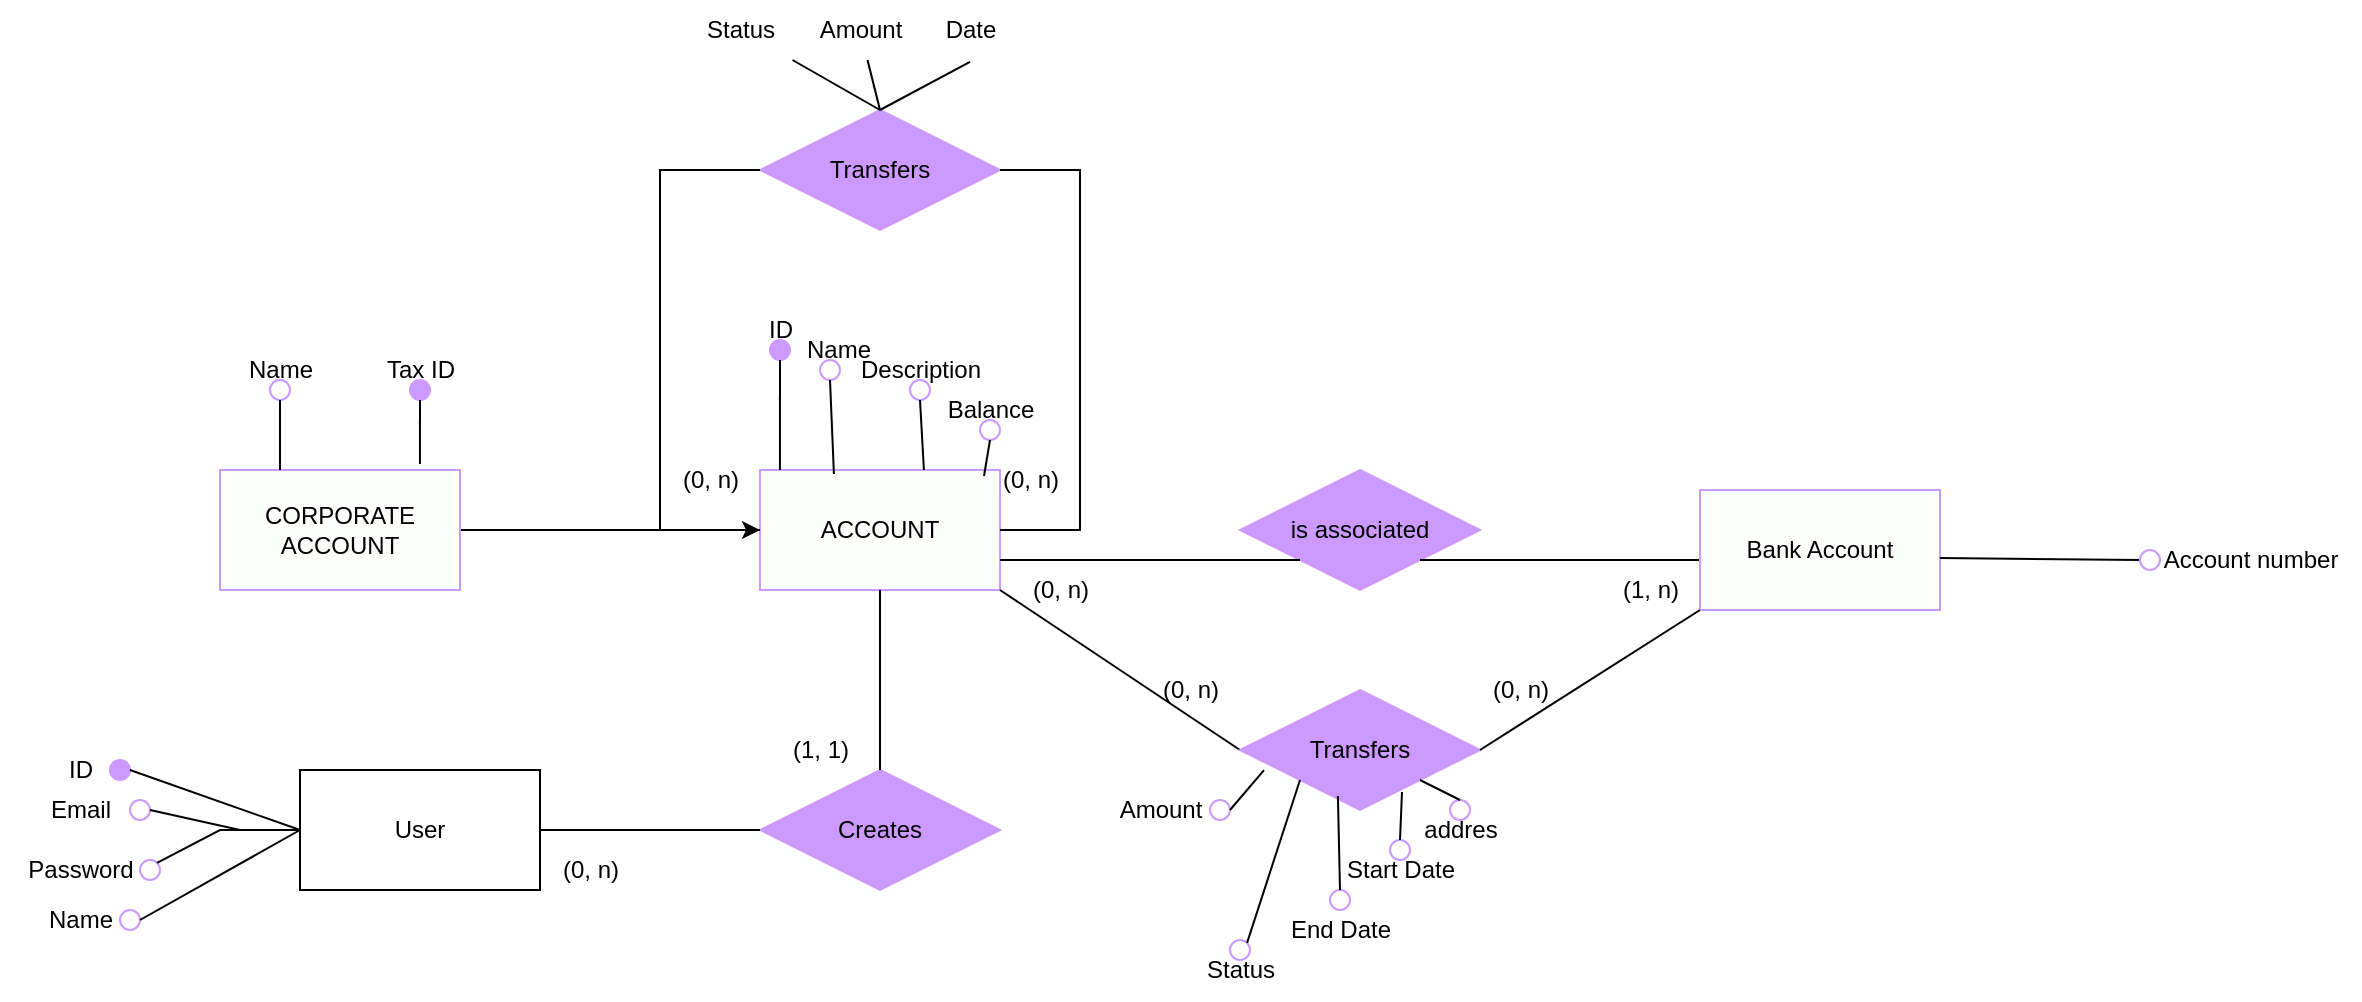 <mxfile version="20.8.23" type="device"><diagram name="Página-1" id="oNcT87dqsWJb0BS-0i8k"><mxGraphModel dx="896" dy="1734" grid="1" gridSize="10" guides="1" tooltips="1" connect="1" arrows="1" fold="1" page="1" pageScale="1" pageWidth="827" pageHeight="1169" math="0" shadow="0"><root><mxCell id="0"/><mxCell id="1" parent="0"/><mxCell id="KY_md_NoveCsPaaG-Cfv-1" value="User" style="rounded=0;whiteSpace=wrap;html=1;" vertex="1" parent="1"><mxGeometry x="170" y="290" width="120" height="60" as="geometry"/></mxCell><mxCell id="KY_md_NoveCsPaaG-Cfv-2" value="ID" style="text;html=1;align=center;verticalAlign=middle;resizable=0;points=[];autosize=1;strokeColor=none;fillColor=none;" vertex="1" parent="1"><mxGeometry x="45" y="275" width="30" height="30" as="geometry"/></mxCell><mxCell id="KY_md_NoveCsPaaG-Cfv-3" value="Email" style="text;html=1;align=center;verticalAlign=middle;resizable=0;points=[];autosize=1;strokeColor=none;fillColor=none;" vertex="1" parent="1"><mxGeometry x="35" y="295" width="50" height="30" as="geometry"/></mxCell><mxCell id="KY_md_NoveCsPaaG-Cfv-4" value="Password" style="text;html=1;align=center;verticalAlign=middle;resizable=0;points=[];autosize=1;strokeColor=none;fillColor=none;" vertex="1" parent="1"><mxGeometry x="20" y="325" width="80" height="30" as="geometry"/></mxCell><mxCell id="KY_md_NoveCsPaaG-Cfv-5" value="Name" style="text;html=1;align=center;verticalAlign=middle;resizable=0;points=[];autosize=1;strokeColor=none;fillColor=none;" vertex="1" parent="1"><mxGeometry x="35" y="350" width="50" height="30" as="geometry"/></mxCell><mxCell id="KY_md_NoveCsPaaG-Cfv-6" value="" style="ellipse;whiteSpace=wrap;html=1;aspect=fixed;strokeColor=#CC99FF;fillColor=#CC99FF;" vertex="1" parent="1"><mxGeometry x="75" y="285" width="10" height="10" as="geometry"/></mxCell><mxCell id="KY_md_NoveCsPaaG-Cfv-7" value="" style="ellipse;whiteSpace=wrap;html=1;aspect=fixed;strokeColor=#CC99FF;" vertex="1" parent="1"><mxGeometry x="85" y="305" width="10" height="10" as="geometry"/></mxCell><mxCell id="KY_md_NoveCsPaaG-Cfv-8" value="" style="ellipse;whiteSpace=wrap;html=1;aspect=fixed;strokeColor=#CC99FF;" vertex="1" parent="1"><mxGeometry x="90" y="335" width="10" height="10" as="geometry"/></mxCell><mxCell id="KY_md_NoveCsPaaG-Cfv-9" value="" style="ellipse;whiteSpace=wrap;html=1;aspect=fixed;strokeColor=#CC99FF;" vertex="1" parent="1"><mxGeometry x="80" y="360" width="10" height="10" as="geometry"/></mxCell><mxCell id="KY_md_NoveCsPaaG-Cfv-11" value="" style="endArrow=none;html=1;rounded=0;exitX=1;exitY=0.5;exitDx=0;exitDy=0;entryX=0;entryY=0.5;entryDx=0;entryDy=0;" edge="1" parent="1" source="KY_md_NoveCsPaaG-Cfv-6" target="KY_md_NoveCsPaaG-Cfv-1"><mxGeometry width="50" height="50" relative="1" as="geometry"><mxPoint x="90" y="320" as="sourcePoint"/><mxPoint x="140" y="270" as="targetPoint"/></mxGeometry></mxCell><mxCell id="KY_md_NoveCsPaaG-Cfv-13" value="" style="endArrow=none;html=1;rounded=0;exitX=1;exitY=0.5;exitDx=0;exitDy=0;entryX=0;entryY=0.5;entryDx=0;entryDy=0;" edge="1" parent="1" source="KY_md_NoveCsPaaG-Cfv-7" target="KY_md_NoveCsPaaG-Cfv-1"><mxGeometry width="50" height="50" relative="1" as="geometry"><mxPoint x="95" y="300" as="sourcePoint"/><mxPoint x="180" y="330" as="targetPoint"/><Array as="points"><mxPoint x="140" y="320"/></Array></mxGeometry></mxCell><mxCell id="KY_md_NoveCsPaaG-Cfv-14" value="" style="endArrow=none;html=1;rounded=0;exitX=1;exitY=0;exitDx=0;exitDy=0;entryX=0;entryY=0.5;entryDx=0;entryDy=0;" edge="1" parent="1" source="KY_md_NoveCsPaaG-Cfv-8" target="KY_md_NoveCsPaaG-Cfv-1"><mxGeometry width="50" height="50" relative="1" as="geometry"><mxPoint x="90" y="320" as="sourcePoint"/><mxPoint x="140" y="270" as="targetPoint"/><Array as="points"><mxPoint x="130" y="320"/></Array></mxGeometry></mxCell><mxCell id="KY_md_NoveCsPaaG-Cfv-15" value="" style="endArrow=none;html=1;rounded=0;exitX=0;exitY=0.5;exitDx=0;exitDy=0;entryX=1;entryY=0.5;entryDx=0;entryDy=0;" edge="1" parent="1" source="KY_md_NoveCsPaaG-Cfv-1" target="KY_md_NoveCsPaaG-Cfv-9"><mxGeometry width="50" height="50" relative="1" as="geometry"><mxPoint x="105" y="310" as="sourcePoint"/><mxPoint x="190" y="340" as="targetPoint"/></mxGeometry></mxCell><mxCell id="KY_md_NoveCsPaaG-Cfv-16" value="Creates" style="shape=rhombus;perimeter=rhombusPerimeter;whiteSpace=wrap;html=1;align=center;strokeColor=#CC99FF;fillColor=#CC99FF;" vertex="1" parent="1"><mxGeometry x="400" y="290" width="120" height="60" as="geometry"/></mxCell><mxCell id="KY_md_NoveCsPaaG-Cfv-17" value="" style="endArrow=none;html=1;rounded=0;exitX=1;exitY=0.5;exitDx=0;exitDy=0;entryX=0;entryY=0.5;entryDx=0;entryDy=0;" edge="1" parent="1" source="KY_md_NoveCsPaaG-Cfv-1" target="KY_md_NoveCsPaaG-Cfv-16"><mxGeometry width="50" height="50" relative="1" as="geometry"><mxPoint x="340" y="330" as="sourcePoint"/><mxPoint x="390" y="280" as="targetPoint"/></mxGeometry></mxCell><mxCell id="KY_md_NoveCsPaaG-Cfv-18" value="ACCOUNT" style="rounded=0;whiteSpace=wrap;html=1;strokeColor=#CC99FF;fillColor=#FDFFFC;shadow=0;" vertex="1" parent="1"><mxGeometry x="400" y="140" width="120" height="60" as="geometry"/></mxCell><mxCell id="KY_md_NoveCsPaaG-Cfv-19" value="" style="endArrow=none;html=1;rounded=0;exitX=0.5;exitY=0;exitDx=0;exitDy=0;entryX=0.5;entryY=1;entryDx=0;entryDy=0;" edge="1" parent="1" source="KY_md_NoveCsPaaG-Cfv-16" target="KY_md_NoveCsPaaG-Cfv-18"><mxGeometry width="50" height="50" relative="1" as="geometry"><mxPoint x="540" y="210" as="sourcePoint"/><mxPoint x="590" y="160" as="targetPoint"/></mxGeometry></mxCell><mxCell id="KY_md_NoveCsPaaG-Cfv-20" value="Transfers" style="shape=rhombus;perimeter=rhombusPerimeter;whiteSpace=wrap;html=1;align=center;strokeColor=#CC99FF;fillColor=#CC99FF;" vertex="1" parent="1"><mxGeometry x="400" y="-40" width="120" height="60" as="geometry"/></mxCell><mxCell id="KY_md_NoveCsPaaG-Cfv-21" value="" style="endArrow=none;html=1;rounded=0;exitX=0;exitY=0.5;exitDx=0;exitDy=0;entryX=0.5;entryY=1;entryDx=0;entryDy=0;" edge="1" parent="1" source="KY_md_NoveCsPaaG-Cfv-18"><mxGeometry width="50" height="50" relative="1" as="geometry"><mxPoint x="400" y="80" as="sourcePoint"/><mxPoint x="400" y="-10" as="targetPoint"/><Array as="points"><mxPoint x="350" y="170"/><mxPoint x="350" y="-10"/></Array></mxGeometry></mxCell><mxCell id="KY_md_NoveCsPaaG-Cfv-22" value="" style="endArrow=none;html=1;rounded=0;exitX=1;exitY=0.5;exitDx=0;exitDy=0;" edge="1" parent="1" source="KY_md_NoveCsPaaG-Cfv-18" target="KY_md_NoveCsPaaG-Cfv-20"><mxGeometry width="50" height="50" relative="1" as="geometry"><mxPoint x="610" y="160" as="sourcePoint"/><mxPoint x="610" y="-20" as="targetPoint"/><Array as="points"><mxPoint x="560" y="170"/><mxPoint x="560" y="-10"/></Array></mxGeometry></mxCell><mxCell id="KY_md_NoveCsPaaG-Cfv-23" value="(1, 1)" style="text;html=1;align=center;verticalAlign=middle;resizable=0;points=[];autosize=1;strokeColor=none;fillColor=none;" vertex="1" parent="1"><mxGeometry x="405" y="265" width="50" height="30" as="geometry"/></mxCell><mxCell id="KY_md_NoveCsPaaG-Cfv-25" value="(0, n)" style="text;html=1;align=center;verticalAlign=middle;resizable=0;points=[];autosize=1;strokeColor=none;fillColor=none;" vertex="1" parent="1"><mxGeometry x="290" y="325" width="50" height="30" as="geometry"/></mxCell><mxCell id="KY_md_NoveCsPaaG-Cfv-27" value="(0, n)" style="text;html=1;align=center;verticalAlign=middle;resizable=0;points=[];autosize=1;strokeColor=none;fillColor=none;" vertex="1" parent="1"><mxGeometry x="350" y="130" width="50" height="30" as="geometry"/></mxCell><mxCell id="KY_md_NoveCsPaaG-Cfv-28" value="(0, n)" style="text;html=1;align=center;verticalAlign=middle;resizable=0;points=[];autosize=1;strokeColor=none;fillColor=none;" vertex="1" parent="1"><mxGeometry x="510" y="130" width="50" height="30" as="geometry"/></mxCell><mxCell id="KY_md_NoveCsPaaG-Cfv-29" value="ID" style="text;html=1;align=center;verticalAlign=middle;resizable=0;points=[];autosize=1;strokeColor=none;fillColor=none;" vertex="1" parent="1"><mxGeometry x="395" y="55" width="30" height="30" as="geometry"/></mxCell><mxCell id="KY_md_NoveCsPaaG-Cfv-30" value="Name" style="text;html=1;align=center;verticalAlign=middle;resizable=0;points=[];autosize=1;strokeColor=none;fillColor=none;" vertex="1" parent="1"><mxGeometry x="414" y="65" width="50" height="30" as="geometry"/></mxCell><mxCell id="KY_md_NoveCsPaaG-Cfv-31" value="Description" style="text;html=1;align=center;verticalAlign=middle;resizable=0;points=[];autosize=1;strokeColor=none;fillColor=none;" vertex="1" parent="1"><mxGeometry x="440" y="75" width="80" height="30" as="geometry"/></mxCell><mxCell id="KY_md_NoveCsPaaG-Cfv-32" value="Balance" style="text;html=1;align=center;verticalAlign=middle;resizable=0;points=[];autosize=1;strokeColor=none;fillColor=none;" vertex="1" parent="1"><mxGeometry x="480" y="95" width="70" height="30" as="geometry"/></mxCell><mxCell id="KY_md_NoveCsPaaG-Cfv-33" value="" style="ellipse;whiteSpace=wrap;html=1;aspect=fixed;strokeColor=#CC99FF;fillColor=#CC99FF;" vertex="1" parent="1"><mxGeometry x="405" y="75" width="10" height="10" as="geometry"/></mxCell><mxCell id="KY_md_NoveCsPaaG-Cfv-34" value="" style="ellipse;whiteSpace=wrap;html=1;aspect=fixed;strokeColor=#CC99FF;" vertex="1" parent="1"><mxGeometry x="430" y="85" width="10" height="10" as="geometry"/></mxCell><mxCell id="KY_md_NoveCsPaaG-Cfv-35" value="" style="ellipse;whiteSpace=wrap;html=1;aspect=fixed;strokeColor=#CC99FF;" vertex="1" parent="1"><mxGeometry x="475" y="95" width="10" height="10" as="geometry"/></mxCell><mxCell id="KY_md_NoveCsPaaG-Cfv-36" value="" style="ellipse;whiteSpace=wrap;html=1;aspect=fixed;strokeColor=#CC99FF;" vertex="1" parent="1"><mxGeometry x="510" y="115" width="10" height="10" as="geometry"/></mxCell><mxCell id="KY_md_NoveCsPaaG-Cfv-37" value="" style="endArrow=none;html=1;rounded=0;entryX=0.5;entryY=1;entryDx=0;entryDy=0;exitX=0.083;exitY=0;exitDx=0;exitDy=0;exitPerimeter=0;" edge="1" parent="1" source="KY_md_NoveCsPaaG-Cfv-18" target="KY_md_NoveCsPaaG-Cfv-33"><mxGeometry width="50" height="50" relative="1" as="geometry"><mxPoint x="260" y="140" as="sourcePoint"/><mxPoint x="310" y="90" as="targetPoint"/></mxGeometry></mxCell><mxCell id="KY_md_NoveCsPaaG-Cfv-38" value="" style="endArrow=none;html=1;rounded=0;exitX=0.308;exitY=0.033;exitDx=0;exitDy=0;entryX=0.5;entryY=1;entryDx=0;entryDy=0;exitPerimeter=0;" edge="1" parent="1" source="KY_md_NoveCsPaaG-Cfv-18" target="KY_md_NoveCsPaaG-Cfv-34"><mxGeometry width="50" height="50" relative="1" as="geometry"><mxPoint x="420" y="150" as="sourcePoint"/><mxPoint x="440" y="90" as="targetPoint"/></mxGeometry></mxCell><mxCell id="KY_md_NoveCsPaaG-Cfv-39" value="" style="endArrow=none;html=1;rounded=0;entryX=0.5;entryY=1;entryDx=0;entryDy=0;exitX=0.683;exitY=0;exitDx=0;exitDy=0;exitPerimeter=0;" edge="1" parent="1" source="KY_md_NoveCsPaaG-Cfv-18" target="KY_md_NoveCsPaaG-Cfv-35"><mxGeometry width="50" height="50" relative="1" as="geometry"><mxPoint x="440" y="150" as="sourcePoint"/><mxPoint x="441" y="104" as="targetPoint"/></mxGeometry></mxCell><mxCell id="KY_md_NoveCsPaaG-Cfv-40" value="" style="endArrow=none;html=1;rounded=0;entryX=0.5;entryY=1;entryDx=0;entryDy=0;exitX=0.04;exitY=0.433;exitDx=0;exitDy=0;exitPerimeter=0;" edge="1" parent="1" source="KY_md_NoveCsPaaG-Cfv-28" target="KY_md_NoveCsPaaG-Cfv-36"><mxGeometry width="50" height="50" relative="1" as="geometry"><mxPoint x="450" y="160" as="sourcePoint"/><mxPoint x="451" y="114" as="targetPoint"/></mxGeometry></mxCell><mxCell id="KY_md_NoveCsPaaG-Cfv-41" value="Status" style="text;html=1;align=center;verticalAlign=middle;resizable=0;points=[];autosize=1;strokeColor=none;fillColor=none;" vertex="1" parent="1"><mxGeometry x="360" y="-95" width="60" height="30" as="geometry"/></mxCell><mxCell id="KY_md_NoveCsPaaG-Cfv-42" value="Amount" style="text;html=1;align=center;verticalAlign=middle;resizable=0;points=[];autosize=1;strokeColor=none;fillColor=none;" vertex="1" parent="1"><mxGeometry x="420" y="-95" width="60" height="30" as="geometry"/></mxCell><mxCell id="KY_md_NoveCsPaaG-Cfv-44" value="Date" style="text;html=1;align=center;verticalAlign=middle;resizable=0;points=[];autosize=1;strokeColor=none;fillColor=none;" vertex="1" parent="1"><mxGeometry x="480" y="-95" width="50" height="30" as="geometry"/></mxCell><mxCell id="KY_md_NoveCsPaaG-Cfv-45" value="" style="endArrow=none;html=1;rounded=0;exitX=0.5;exitY=0;exitDx=0;exitDy=0;" edge="1" parent="1" source="KY_md_NoveCsPaaG-Cfv-20" target="KY_md_NoveCsPaaG-Cfv-41"><mxGeometry width="50" height="50" relative="1" as="geometry"><mxPoint x="470" y="160" as="sourcePoint"/><mxPoint x="520" y="110" as="targetPoint"/></mxGeometry></mxCell><mxCell id="KY_md_NoveCsPaaG-Cfv-46" value="" style="endArrow=none;html=1;rounded=0;exitX=0.5;exitY=0;exitDx=0;exitDy=0;" edge="1" parent="1" source="KY_md_NoveCsPaaG-Cfv-20" target="KY_md_NoveCsPaaG-Cfv-42"><mxGeometry width="50" height="50" relative="1" as="geometry"><mxPoint x="470" y="-30" as="sourcePoint"/><mxPoint x="426" y="-55" as="targetPoint"/></mxGeometry></mxCell><mxCell id="KY_md_NoveCsPaaG-Cfv-47" value="" style="endArrow=none;html=1;rounded=0;exitX=0.5;exitY=0;exitDx=0;exitDy=0;entryX=0.5;entryY=1.033;entryDx=0;entryDy=0;entryPerimeter=0;" edge="1" parent="1" source="KY_md_NoveCsPaaG-Cfv-20" target="KY_md_NoveCsPaaG-Cfv-44"><mxGeometry width="50" height="50" relative="1" as="geometry"><mxPoint x="480" y="-20" as="sourcePoint"/><mxPoint x="480" y="-52" as="targetPoint"/></mxGeometry></mxCell><mxCell id="KY_md_NoveCsPaaG-Cfv-49" value="is associated" style="shape=rhombus;perimeter=rhombusPerimeter;whiteSpace=wrap;html=1;align=center;strokeColor=#CC99FF;fillColor=#CC99FF;" vertex="1" parent="1"><mxGeometry x="640" y="140" width="120" height="60" as="geometry"/></mxCell><mxCell id="KY_md_NoveCsPaaG-Cfv-50" value="" style="endArrow=none;html=1;rounded=0;exitX=0;exitY=1;exitDx=0;exitDy=0;entryX=1;entryY=0.75;entryDx=0;entryDy=0;" edge="1" parent="1" source="KY_md_NoveCsPaaG-Cfv-49" target="KY_md_NoveCsPaaG-Cfv-18"><mxGeometry width="50" height="50" relative="1" as="geometry"><mxPoint x="470" y="300" as="sourcePoint"/><mxPoint x="470" y="210" as="targetPoint"/></mxGeometry></mxCell><mxCell id="KY_md_NoveCsPaaG-Cfv-51" value="" style="endArrow=none;html=1;rounded=0;entryX=1;entryY=1;entryDx=0;entryDy=0;" edge="1" parent="1" target="KY_md_NoveCsPaaG-Cfv-49"><mxGeometry width="50" height="50" relative="1" as="geometry"><mxPoint x="880" y="185" as="sourcePoint"/><mxPoint x="720" y="190" as="targetPoint"/></mxGeometry></mxCell><mxCell id="KY_md_NoveCsPaaG-Cfv-52" value="Bank Account" style="rounded=0;whiteSpace=wrap;html=1;strokeColor=#CC99FF;fillColor=#FDFFFC;shadow=0;" vertex="1" parent="1"><mxGeometry x="870" y="150" width="120" height="60" as="geometry"/></mxCell><mxCell id="KY_md_NoveCsPaaG-Cfv-53" value="(0, n)" style="text;html=1;align=center;verticalAlign=middle;resizable=0;points=[];autosize=1;strokeColor=none;fillColor=none;" vertex="1" parent="1"><mxGeometry x="525" y="185" width="50" height="30" as="geometry"/></mxCell><mxCell id="KY_md_NoveCsPaaG-Cfv-54" value="(1, n)" style="text;html=1;align=center;verticalAlign=middle;resizable=0;points=[];autosize=1;strokeColor=none;fillColor=none;" vertex="1" parent="1"><mxGeometry x="820" y="185" width="50" height="30" as="geometry"/></mxCell><mxCell id="KY_md_NoveCsPaaG-Cfv-55" value="Account number" style="text;html=1;align=center;verticalAlign=middle;resizable=0;points=[];autosize=1;strokeColor=none;fillColor=none;" vertex="1" parent="1"><mxGeometry x="1090" y="170" width="110" height="30" as="geometry"/></mxCell><mxCell id="KY_md_NoveCsPaaG-Cfv-56" value="" style="endArrow=none;html=1;rounded=0;entryX=1;entryY=1;entryDx=0;entryDy=0;exitX=0;exitY=0.5;exitDx=0;exitDy=0;" edge="1" parent="1" source="KY_md_NoveCsPaaG-Cfv-58"><mxGeometry width="50" height="50" relative="1" as="geometry"><mxPoint x="1080" y="181" as="sourcePoint"/><mxPoint x="990" y="184" as="targetPoint"/></mxGeometry></mxCell><mxCell id="KY_md_NoveCsPaaG-Cfv-58" value="" style="ellipse;whiteSpace=wrap;html=1;aspect=fixed;strokeColor=#CC99FF;" vertex="1" parent="1"><mxGeometry x="1090" y="180" width="10" height="10" as="geometry"/></mxCell><mxCell id="KY_md_NoveCsPaaG-Cfv-60" value="" style="endArrow=none;html=1;rounded=0;entryX=1;entryY=1;entryDx=0;entryDy=0;exitX=0;exitY=0.5;exitDx=0;exitDy=0;" edge="1" parent="1" source="KY_md_NoveCsPaaG-Cfv-61" target="KY_md_NoveCsPaaG-Cfv-18"><mxGeometry width="50" height="50" relative="1" as="geometry"><mxPoint x="640" y="270" as="sourcePoint"/><mxPoint x="530" y="195" as="targetPoint"/></mxGeometry></mxCell><mxCell id="KY_md_NoveCsPaaG-Cfv-61" value="Transfers" style="shape=rhombus;perimeter=rhombusPerimeter;whiteSpace=wrap;html=1;align=center;strokeColor=#CC99FF;fillColor=#CC99FF;" vertex="1" parent="1"><mxGeometry x="640" y="250" width="120" height="60" as="geometry"/></mxCell><mxCell id="KY_md_NoveCsPaaG-Cfv-62" value="" style="endArrow=none;html=1;rounded=0;entryX=0;entryY=1;entryDx=0;entryDy=0;exitX=1;exitY=0.5;exitDx=0;exitDy=0;" edge="1" parent="1" source="KY_md_NoveCsPaaG-Cfv-61" target="KY_md_NoveCsPaaG-Cfv-52"><mxGeometry width="50" height="50" relative="1" as="geometry"><mxPoint x="650" y="290" as="sourcePoint"/><mxPoint x="530" y="210" as="targetPoint"/></mxGeometry></mxCell><mxCell id="KY_md_NoveCsPaaG-Cfv-63" value="(0, n)" style="text;html=1;align=center;verticalAlign=middle;resizable=0;points=[];autosize=1;strokeColor=none;fillColor=none;" vertex="1" parent="1"><mxGeometry x="590" y="235" width="50" height="30" as="geometry"/></mxCell><mxCell id="KY_md_NoveCsPaaG-Cfv-64" value="(0, n)" style="text;html=1;align=center;verticalAlign=middle;resizable=0;points=[];autosize=1;strokeColor=none;fillColor=none;" vertex="1" parent="1"><mxGeometry x="755" y="235" width="50" height="30" as="geometry"/></mxCell><mxCell id="KY_md_NoveCsPaaG-Cfv-65" value="addres" style="text;html=1;align=center;verticalAlign=middle;resizable=0;points=[];autosize=1;strokeColor=none;fillColor=none;" vertex="1" parent="1"><mxGeometry x="720" y="305" width="60" height="30" as="geometry"/></mxCell><mxCell id="KY_md_NoveCsPaaG-Cfv-66" value="Start Date" style="text;html=1;align=center;verticalAlign=middle;resizable=0;points=[];autosize=1;strokeColor=none;fillColor=none;" vertex="1" parent="1"><mxGeometry x="680" y="325" width="80" height="30" as="geometry"/></mxCell><mxCell id="KY_md_NoveCsPaaG-Cfv-67" value="End Date" style="text;html=1;align=center;verticalAlign=middle;resizable=0;points=[];autosize=1;strokeColor=none;fillColor=none;" vertex="1" parent="1"><mxGeometry x="655" y="355" width="70" height="30" as="geometry"/></mxCell><mxCell id="KY_md_NoveCsPaaG-Cfv-68" value="Status" style="text;html=1;align=center;verticalAlign=middle;resizable=0;points=[];autosize=1;strokeColor=none;fillColor=none;" vertex="1" parent="1"><mxGeometry x="610" y="375" width="60" height="30" as="geometry"/></mxCell><mxCell id="KY_md_NoveCsPaaG-Cfv-69" value="Amount" style="text;html=1;align=center;verticalAlign=middle;resizable=0;points=[];autosize=1;strokeColor=none;fillColor=none;" vertex="1" parent="1"><mxGeometry x="570" y="295" width="60" height="30" as="geometry"/></mxCell><mxCell id="KY_md_NoveCsPaaG-Cfv-76" value="" style="ellipse;whiteSpace=wrap;html=1;aspect=fixed;strokeColor=#CC99FF;" vertex="1" parent="1"><mxGeometry x="745" y="305" width="10" height="10" as="geometry"/></mxCell><mxCell id="KY_md_NoveCsPaaG-Cfv-77" value="" style="ellipse;whiteSpace=wrap;html=1;aspect=fixed;strokeColor=#CC99FF;" vertex="1" parent="1"><mxGeometry x="715" y="325" width="10" height="10" as="geometry"/></mxCell><mxCell id="KY_md_NoveCsPaaG-Cfv-78" value="" style="ellipse;whiteSpace=wrap;html=1;aspect=fixed;strokeColor=#CC99FF;" vertex="1" parent="1"><mxGeometry x="685" y="350" width="10" height="10" as="geometry"/></mxCell><mxCell id="KY_md_NoveCsPaaG-Cfv-79" value="" style="ellipse;whiteSpace=wrap;html=1;aspect=fixed;strokeColor=#CC99FF;" vertex="1" parent="1"><mxGeometry x="635" y="375" width="10" height="10" as="geometry"/></mxCell><mxCell id="KY_md_NoveCsPaaG-Cfv-80" value="" style="ellipse;whiteSpace=wrap;html=1;aspect=fixed;strokeColor=#CC99FF;" vertex="1" parent="1"><mxGeometry x="625" y="305" width="10" height="10" as="geometry"/></mxCell><mxCell id="KY_md_NoveCsPaaG-Cfv-81" value="" style="endArrow=none;html=1;rounded=0;entryX=1;entryY=1;entryDx=0;entryDy=0;exitX=0.5;exitY=0;exitDx=0;exitDy=0;" edge="1" parent="1" source="KY_md_NoveCsPaaG-Cfv-76" target="KY_md_NoveCsPaaG-Cfv-61"><mxGeometry width="50" height="50" relative="1" as="geometry"><mxPoint x="905" y="371" as="sourcePoint"/><mxPoint x="805" y="370" as="targetPoint"/></mxGeometry></mxCell><mxCell id="KY_md_NoveCsPaaG-Cfv-82" value="" style="endArrow=none;html=1;rounded=0;entryX=0.5;entryY=0;entryDx=0;entryDy=0;exitX=0.675;exitY=0.85;exitDx=0;exitDy=0;exitPerimeter=0;" edge="1" parent="1" source="KY_md_NoveCsPaaG-Cfv-61" target="KY_md_NoveCsPaaG-Cfv-77"><mxGeometry width="50" height="50" relative="1" as="geometry"><mxPoint x="1110" y="205" as="sourcePoint"/><mxPoint x="1010" y="204" as="targetPoint"/></mxGeometry></mxCell><mxCell id="KY_md_NoveCsPaaG-Cfv-83" value="" style="endArrow=none;html=1;rounded=0;entryX=0.5;entryY=0;entryDx=0;entryDy=0;exitX=0.408;exitY=0.883;exitDx=0;exitDy=0;exitPerimeter=0;" edge="1" parent="1" source="KY_md_NoveCsPaaG-Cfv-61" target="KY_md_NoveCsPaaG-Cfv-78"><mxGeometry width="50" height="50" relative="1" as="geometry"><mxPoint x="1120" y="215" as="sourcePoint"/><mxPoint x="1020" y="214" as="targetPoint"/></mxGeometry></mxCell><mxCell id="KY_md_NoveCsPaaG-Cfv-84" value="" style="endArrow=none;html=1;rounded=0;entryX=1;entryY=0;entryDx=0;entryDy=0;exitX=0;exitY=1;exitDx=0;exitDy=0;" edge="1" parent="1" source="KY_md_NoveCsPaaG-Cfv-61" target="KY_md_NoveCsPaaG-Cfv-79"><mxGeometry width="50" height="50" relative="1" as="geometry"><mxPoint x="1130" y="225" as="sourcePoint"/><mxPoint x="1030" y="224" as="targetPoint"/></mxGeometry></mxCell><mxCell id="KY_md_NoveCsPaaG-Cfv-85" value="" style="endArrow=none;html=1;rounded=0;entryX=1;entryY=0.5;entryDx=0;entryDy=0;exitX=0.1;exitY=0.667;exitDx=0;exitDy=0;exitPerimeter=0;" edge="1" parent="1" source="KY_md_NoveCsPaaG-Cfv-61" target="KY_md_NoveCsPaaG-Cfv-80"><mxGeometry width="50" height="50" relative="1" as="geometry"><mxPoint x="680" y="305" as="sourcePoint"/><mxPoint x="654" y="386" as="targetPoint"/></mxGeometry></mxCell><mxCell id="KY_md_NoveCsPaaG-Cfv-87" style="edgeStyle=orthogonalEdgeStyle;rounded=0;orthogonalLoop=1;jettySize=auto;html=1;" edge="1" parent="1" source="KY_md_NoveCsPaaG-Cfv-86"><mxGeometry relative="1" as="geometry"><mxPoint x="400" y="170" as="targetPoint"/></mxGeometry></mxCell><mxCell id="KY_md_NoveCsPaaG-Cfv-86" value="CORPORATE ACCOUNT" style="whiteSpace=wrap;html=1;shadow=0;strokeColor=#CC99FF;fillColor=#FDFFFC;" vertex="1" parent="1"><mxGeometry x="130" y="140" width="120" height="60" as="geometry"/></mxCell><mxCell id="KY_md_NoveCsPaaG-Cfv-88" value="Name" style="text;html=1;align=center;verticalAlign=middle;resizable=0;points=[];autosize=1;strokeColor=none;fillColor=none;" vertex="1" parent="1"><mxGeometry x="135" y="75" width="50" height="30" as="geometry"/></mxCell><mxCell id="KY_md_NoveCsPaaG-Cfv-89" value="Tax ID" style="text;html=1;align=center;verticalAlign=middle;resizable=0;points=[];autosize=1;strokeColor=none;fillColor=none;" vertex="1" parent="1"><mxGeometry x="200" y="75" width="60" height="30" as="geometry"/></mxCell><mxCell id="KY_md_NoveCsPaaG-Cfv-90" value="" style="ellipse;whiteSpace=wrap;html=1;aspect=fixed;strokeColor=#CC99FF;fillColor=#CC99FF;" vertex="1" parent="1"><mxGeometry x="225" y="95" width="10" height="10" as="geometry"/></mxCell><mxCell id="KY_md_NoveCsPaaG-Cfv-91" value="" style="ellipse;whiteSpace=wrap;html=1;aspect=fixed;strokeColor=#CC99FF;" vertex="1" parent="1"><mxGeometry x="155" y="95" width="10" height="10" as="geometry"/></mxCell><mxCell id="KY_md_NoveCsPaaG-Cfv-92" value="" style="endArrow=none;html=1;rounded=0;exitX=0.5;exitY=1;exitDx=0;exitDy=0;entryX=0.25;entryY=0;entryDx=0;entryDy=0;" edge="1" parent="1" source="KY_md_NoveCsPaaG-Cfv-91" target="KY_md_NoveCsPaaG-Cfv-86"><mxGeometry width="50" height="50" relative="1" as="geometry"><mxPoint x="95" y="300" as="sourcePoint"/><mxPoint x="180" y="330" as="targetPoint"/></mxGeometry></mxCell><mxCell id="KY_md_NoveCsPaaG-Cfv-93" value="" style="endArrow=none;html=1;rounded=0;exitX=0.5;exitY=1;exitDx=0;exitDy=0;entryX=0.833;entryY=-0.05;entryDx=0;entryDy=0;entryPerimeter=0;" edge="1" parent="1" source="KY_md_NoveCsPaaG-Cfv-90" target="KY_md_NoveCsPaaG-Cfv-86"><mxGeometry width="50" height="50" relative="1" as="geometry"><mxPoint x="170" y="115" as="sourcePoint"/><mxPoint x="170" y="150" as="targetPoint"/></mxGeometry></mxCell></root></mxGraphModel></diagram></mxfile>